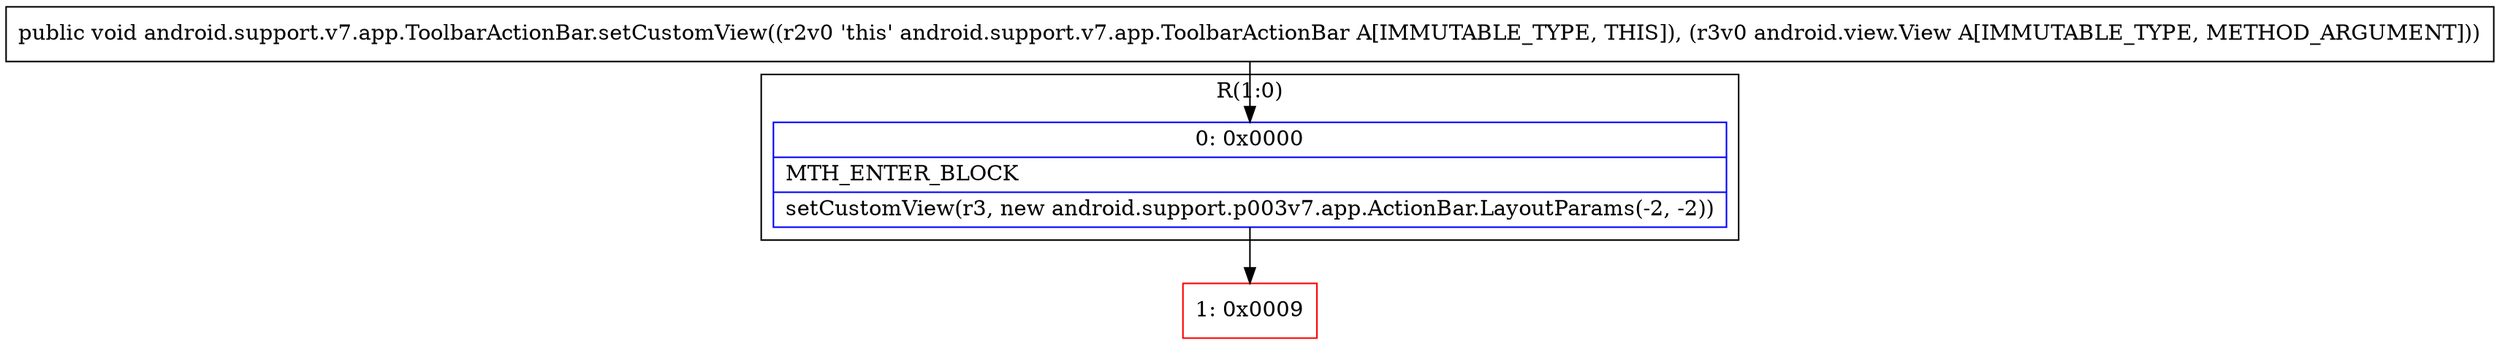 digraph "CFG forandroid.support.v7.app.ToolbarActionBar.setCustomView(Landroid\/view\/View;)V" {
subgraph cluster_Region_1383174806 {
label = "R(1:0)";
node [shape=record,color=blue];
Node_0 [shape=record,label="{0\:\ 0x0000|MTH_ENTER_BLOCK\l|setCustomView(r3, new android.support.p003v7.app.ActionBar.LayoutParams(\-2, \-2))\l}"];
}
Node_1 [shape=record,color=red,label="{1\:\ 0x0009}"];
MethodNode[shape=record,label="{public void android.support.v7.app.ToolbarActionBar.setCustomView((r2v0 'this' android.support.v7.app.ToolbarActionBar A[IMMUTABLE_TYPE, THIS]), (r3v0 android.view.View A[IMMUTABLE_TYPE, METHOD_ARGUMENT])) }"];
MethodNode -> Node_0;
Node_0 -> Node_1;
}

